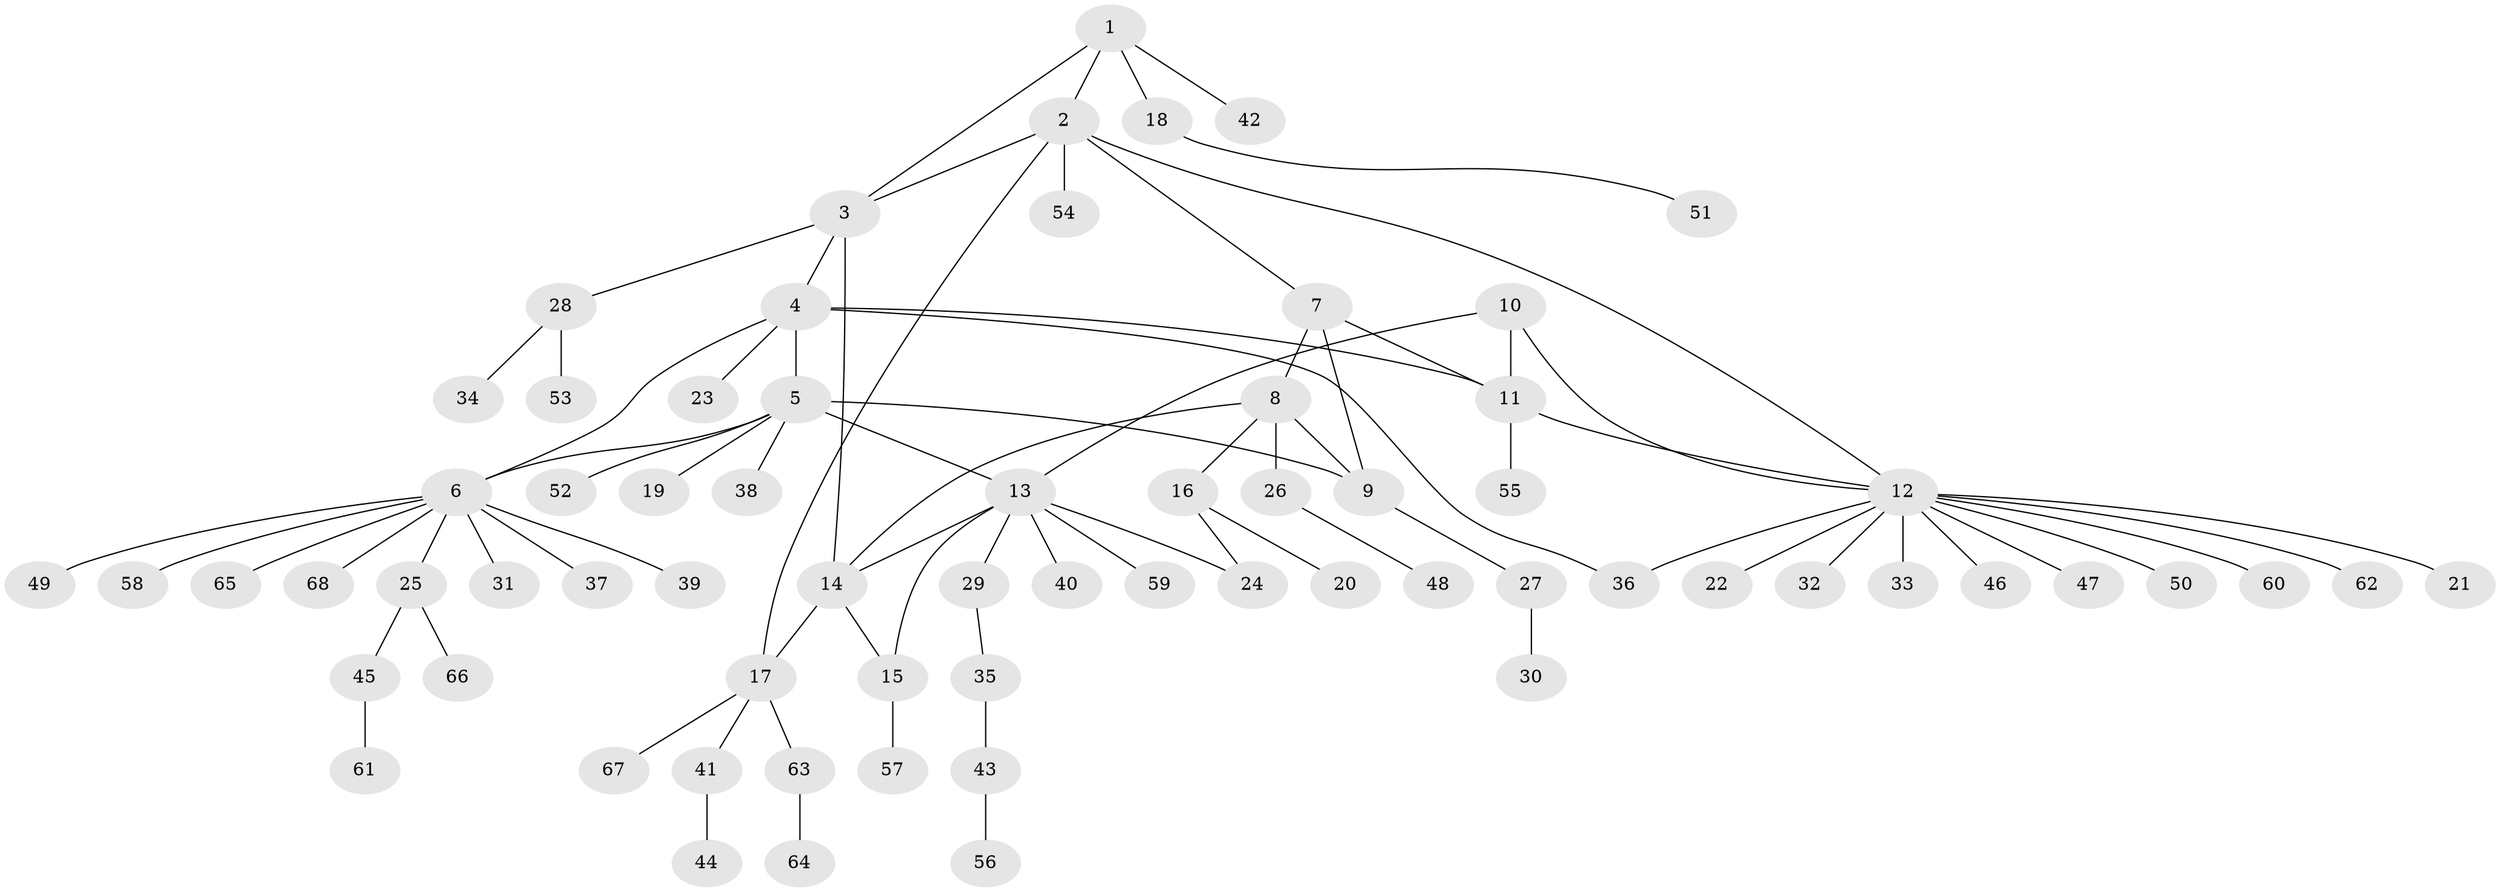// Generated by graph-tools (version 1.1) at 2025/02/03/09/25 03:02:38]
// undirected, 68 vertices, 81 edges
graph export_dot {
graph [start="1"]
  node [color=gray90,style=filled];
  1;
  2;
  3;
  4;
  5;
  6;
  7;
  8;
  9;
  10;
  11;
  12;
  13;
  14;
  15;
  16;
  17;
  18;
  19;
  20;
  21;
  22;
  23;
  24;
  25;
  26;
  27;
  28;
  29;
  30;
  31;
  32;
  33;
  34;
  35;
  36;
  37;
  38;
  39;
  40;
  41;
  42;
  43;
  44;
  45;
  46;
  47;
  48;
  49;
  50;
  51;
  52;
  53;
  54;
  55;
  56;
  57;
  58;
  59;
  60;
  61;
  62;
  63;
  64;
  65;
  66;
  67;
  68;
  1 -- 2;
  1 -- 3;
  1 -- 18;
  1 -- 42;
  2 -- 3;
  2 -- 7;
  2 -- 12;
  2 -- 17;
  2 -- 54;
  3 -- 4;
  3 -- 14;
  3 -- 28;
  4 -- 5;
  4 -- 6;
  4 -- 11;
  4 -- 23;
  4 -- 36;
  5 -- 6;
  5 -- 9;
  5 -- 13;
  5 -- 19;
  5 -- 38;
  5 -- 52;
  6 -- 25;
  6 -- 31;
  6 -- 37;
  6 -- 39;
  6 -- 49;
  6 -- 58;
  6 -- 65;
  6 -- 68;
  7 -- 8;
  7 -- 9;
  7 -- 11;
  8 -- 9;
  8 -- 14;
  8 -- 16;
  8 -- 26;
  9 -- 27;
  10 -- 11;
  10 -- 12;
  10 -- 13;
  11 -- 12;
  11 -- 55;
  12 -- 21;
  12 -- 22;
  12 -- 32;
  12 -- 33;
  12 -- 36;
  12 -- 46;
  12 -- 47;
  12 -- 50;
  12 -- 60;
  12 -- 62;
  13 -- 14;
  13 -- 15;
  13 -- 24;
  13 -- 29;
  13 -- 40;
  13 -- 59;
  14 -- 15;
  14 -- 17;
  15 -- 57;
  16 -- 20;
  16 -- 24;
  17 -- 41;
  17 -- 63;
  17 -- 67;
  18 -- 51;
  25 -- 45;
  25 -- 66;
  26 -- 48;
  27 -- 30;
  28 -- 34;
  28 -- 53;
  29 -- 35;
  35 -- 43;
  41 -- 44;
  43 -- 56;
  45 -- 61;
  63 -- 64;
}
